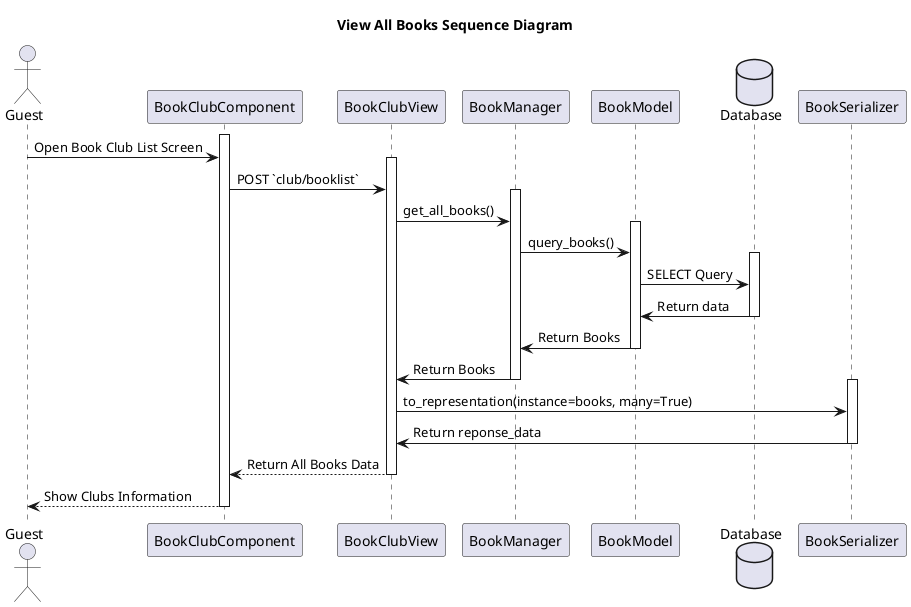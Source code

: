 @startuml View All Books Sequence Diagram
title View All Books Sequence Diagram

actor Guest

activate BookClubComponent
Guest -> BookClubComponent: Open Book Club List Screen

activate BookClubView
BookClubComponent -> BookClubView: POST `club/booklist`

activate BookManager
BookClubView -> BookManager: get_all_books()

activate BookModel
BookManager -> BookModel: query_books()
database Database
activate Database
BookModel -> Database: SELECT Query
Database -> BookModel: Return data
deactivate Database
BookModel -> BookManager: Return Books
deactivate BookModel
BookManager -> BookClubView: Return Books
deactivate BookManager
activate BookSerializer
BookClubView -> BookSerializer: to_representation(instance=books, many=True)
BookSerializer -> BookClubView: Return reponse_data
deactivate BookSerializer
BookClubView --> BookClubComponent: Return All Books Data
deactivate BookClubView
BookClubComponent --> Guest: Show Clubs Information
deactivate BookClubComponent
@enduml
